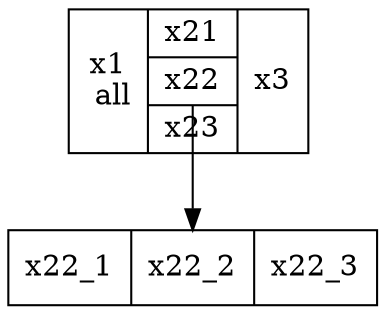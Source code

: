 digraph structs {
  rankdir=HR;
  first [shape=record,label="  x1\n all | { x21 | <f0> x22| x23} | x3" ];
  second [shape=record,label=" x22_1 | x22_2 | x22_3"];
  first:<f0> -> second;
}
